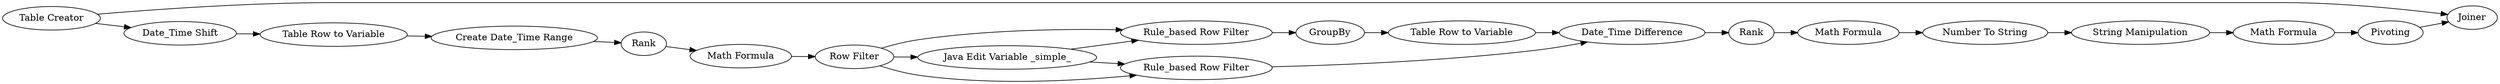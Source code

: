 digraph {
	23 -> 24
	22 -> 31
	19 -> 21
	13 -> 18
	27 -> 26
	22 -> 27
	1 -> 25
	1 -> 16
	17 -> 28
	12 -> 13
	20 -> 23
	29 -> 30
	6 -> 12
	21 -> 20
	18 -> 22
	30 -> 17
	26 -> 17
	27 -> 31
	24 -> 25
	22 -> 26
	31 -> 29
	16 -> 6
	28 -> 19
	27 [label="Java Edit Variable _simple_"]
	18 [label="Math Formula"]
	21 [label="Number To String"]
	26 [label="Rule_based Row Filter"]
	17 [label="Date_Time Difference"]
	19 [label="Math Formula"]
	24 [label=Pivoting]
	31 [label="Rule_based Row Filter"]
	6 [label="Table Row to Variable"]
	25 [label=Joiner]
	12 [label="Create Date_Time Range"]
	16 [label="Date_Time Shift"]
	1 [label="Table Creator"]
	22 [label="Row Filter"]
	28 [label=Rank]
	23 [label="Math Formula"]
	13 [label=Rank]
	20 [label="String Manipulation"]
	29 [label=GroupBy]
	30 [label="Table Row to Variable"]
	rankdir=LR
}
